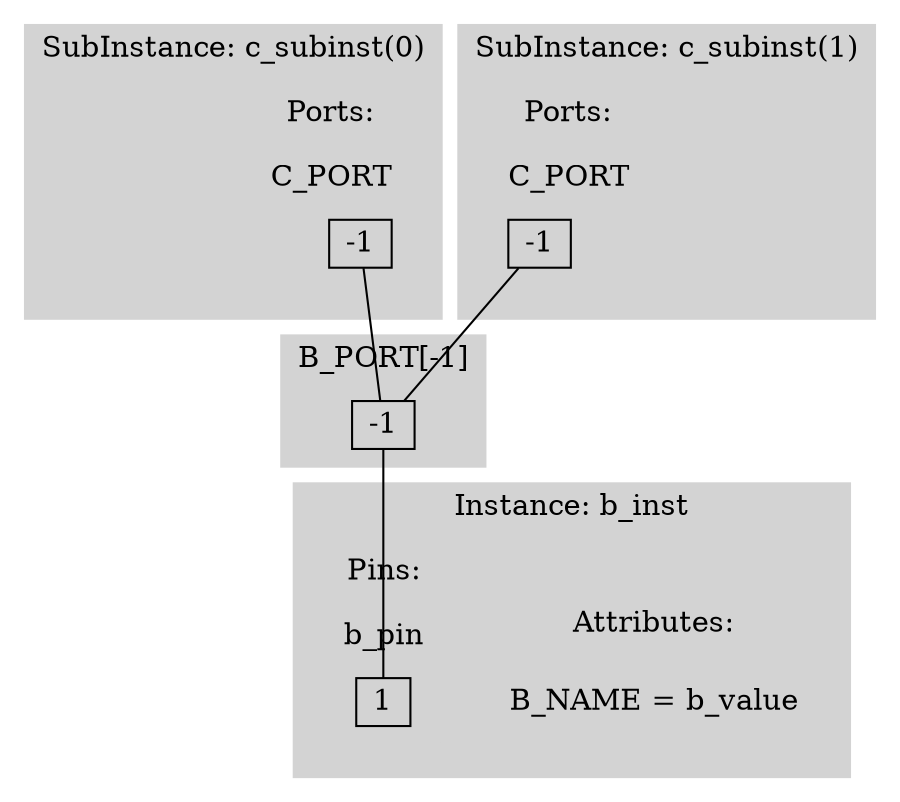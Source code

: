//PHDL Generated Dot file
//Design unit: b_subinst(1) (SUBDESIGN)
//File: a_des.phdl, line 16:14

graph b_subinst {

	splines=false;

	// SubInstances
	subgraph "cluster_c_subinst(0)" {
		style=filled;
		color=lightgrey;
		label="SubInstance: c_subinst(0)";
		subgraph "cluster_c_subinst(0)_ports" {
			label="Ports:";
			node [shape=record, width=0.25, height=0.25];
			subgraph "cluster_c_subinst(0)_ports_C_PORT[-1]" {
				label="C_PORT";
				"c_subinst(0)_C_PORT" [label="<-1> -1"];
			}
		}
	}

	subgraph "cluster_c_subinst(1)" {
		style=filled;
		color=lightgrey;
		label="SubInstance: c_subinst(1)";
		subgraph "cluster_c_subinst(1)_ports" {
			label="Ports:";
			node [shape=record, width=0.25, height=0.25];
			subgraph "cluster_c_subinst(1)_ports_C_PORT[-1]" {
				label="C_PORT";
				"c_subinst(1)_C_PORT" [label="<-1> -1"];
			}
		}
	}

	// Instances
	subgraph "cluster_b_inst" {
		style=filled;
		color=lightgrey;
		label="Instance: b_inst";
		subgraph "cluster_b_inst_attributes" {
			label="Attributes:";
			node [shape=none];
			"b_inst_attrs" [label="B_NAME = b_value\n"];
		}
		subgraph "cluster_b_inst_pins" {
			label="Pins:";
			node [shape=record, width=0.25, height=0.25];
			subgraph "cluster_b_inst_pins_b_pin[-1]" {
				label="b_pin";
				"b_inst_b_pin" [label="<-1> 1"];
			}
		}
	}


	// Ports
	subgraph "cluster_nets_B_PORT[-1]" {
		style=filled;
		color=lightgrey;
		node [shape=record, width=0.25, height=0.25];
		label="B_PORT[-1]";
		"B_PORT" [label="<-1> -1"];
	}


	// Edges
	"B_PORT":-1 -- "b_inst_b_pin":-1;
	//edge from port
	"c_subinst(0)_C_PORT":-1 -- "B_PORT":-1;
	//edge from port
	"c_subinst(1)_C_PORT":-1 -- "B_PORT":-1;
}
